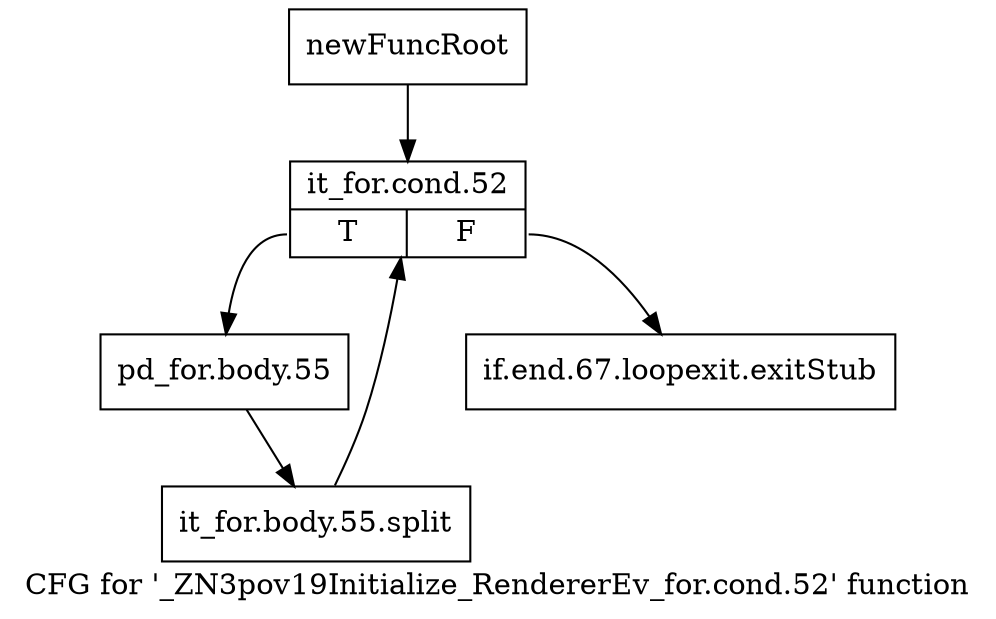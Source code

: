 digraph "CFG for '_ZN3pov19Initialize_RendererEv_for.cond.52' function" {
	label="CFG for '_ZN3pov19Initialize_RendererEv_for.cond.52' function";

	Node0x13ce850 [shape=record,label="{newFuncRoot}"];
	Node0x13ce850 -> Node0x13ce8f0;
	Node0x13ce8a0 [shape=record,label="{if.end.67.loopexit.exitStub}"];
	Node0x13ce8f0 [shape=record,label="{it_for.cond.52|{<s0>T|<s1>F}}"];
	Node0x13ce8f0:s0 -> Node0x13ce940;
	Node0x13ce8f0:s1 -> Node0x13ce8a0;
	Node0x13ce940 [shape=record,label="{pd_for.body.55}"];
	Node0x13ce940 -> Node0x399c4e0;
	Node0x399c4e0 [shape=record,label="{it_for.body.55.split}"];
	Node0x399c4e0 -> Node0x13ce8f0;
}

